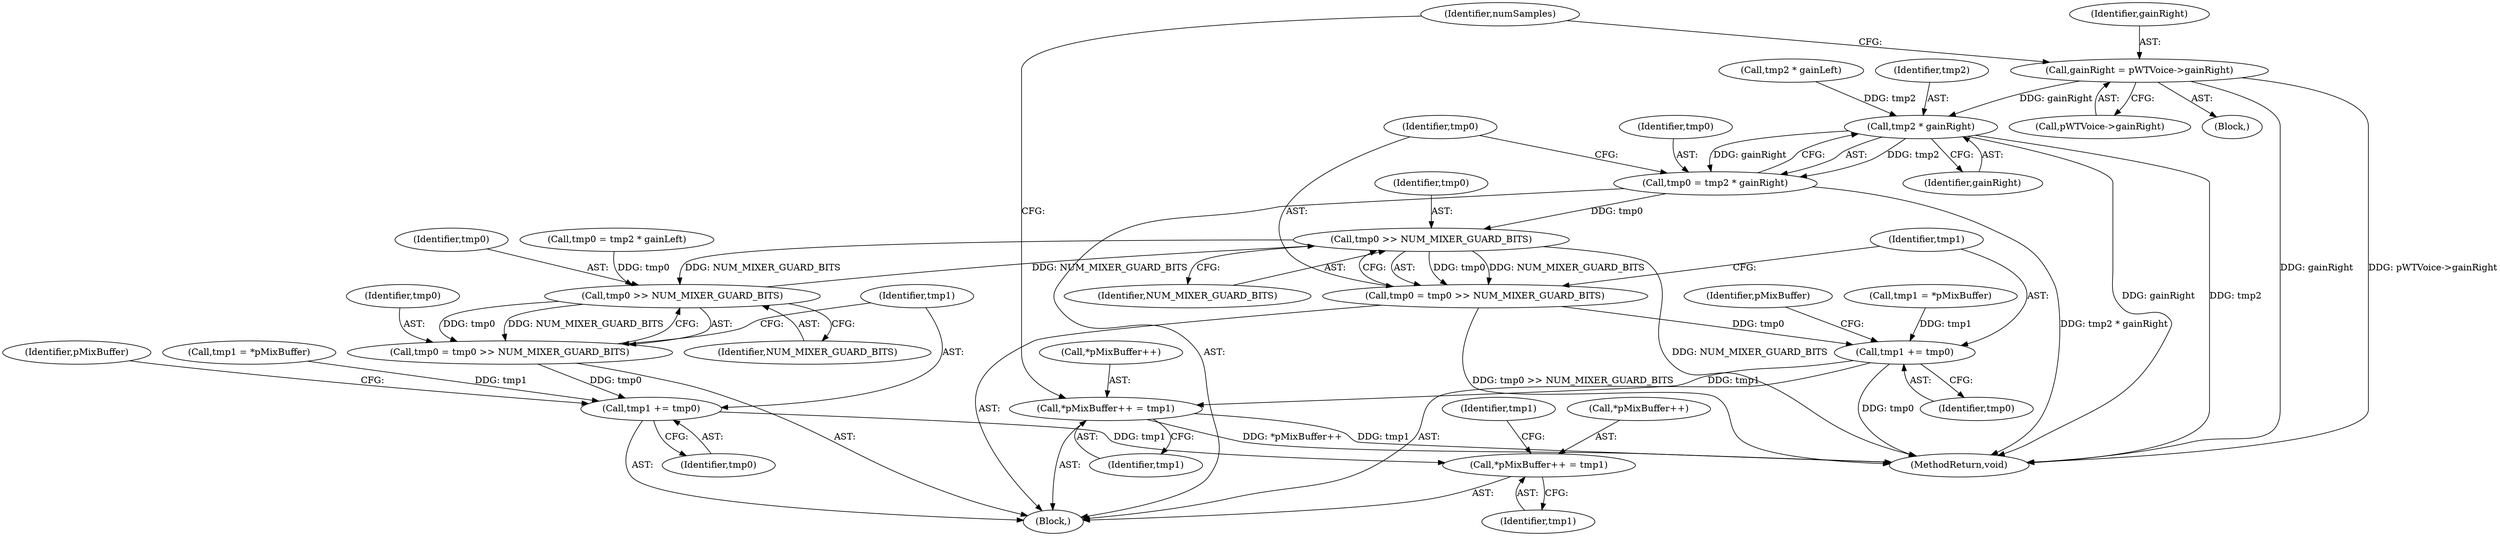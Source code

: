digraph "0_Android_24d7c408c52143bce7b49de82f3913fd8d1219cf_4@pointer" {
"1000190" [label="(Call,gainRight = pWTVoice->gainRight)"];
"1000248" [label="(Call,tmp2 * gainRight)"];
"1000246" [label="(Call,tmp0 = tmp2 * gainRight)"];
"1000253" [label="(Call,tmp0 >> NUM_MIXER_GUARD_BITS)"];
"1000231" [label="(Call,tmp0 >> NUM_MIXER_GUARD_BITS)"];
"1000229" [label="(Call,tmp0 = tmp0 >> NUM_MIXER_GUARD_BITS)"];
"1000234" [label="(Call,tmp1 += tmp0)"];
"1000237" [label="(Call,*pMixBuffer++ = tmp1)"];
"1000251" [label="(Call,tmp0 = tmp0 >> NUM_MIXER_GUARD_BITS)"];
"1000256" [label="(Call,tmp1 += tmp0)"];
"1000259" [label="(Call,*pMixBuffer++ = tmp1)"];
"1000192" [label="(Call,pWTVoice->gainRight)"];
"1000198" [label="(Block,)"];
"1000264" [label="(MethodReturn,void)"];
"1000255" [label="(Identifier,NUM_MIXER_GUARD_BITS)"];
"1000190" [label="(Call,gainRight = pWTVoice->gainRight)"];
"1000257" [label="(Identifier,tmp1)"];
"1000246" [label="(Call,tmp0 = tmp2 * gainRight)"];
"1000262" [label="(Identifier,pMixBuffer)"];
"1000256" [label="(Call,tmp1 += tmp0)"];
"1000234" [label="(Call,tmp1 += tmp0)"];
"1000197" [label="(Identifier,numSamples)"];
"1000238" [label="(Call,*pMixBuffer++)"];
"1000226" [label="(Call,tmp2 * gainLeft)"];
"1000240" [label="(Identifier,pMixBuffer)"];
"1000235" [label="(Identifier,tmp1)"];
"1000191" [label="(Identifier,gainRight)"];
"1000231" [label="(Call,tmp0 >> NUM_MIXER_GUARD_BITS)"];
"1000251" [label="(Call,tmp0 = tmp0 >> NUM_MIXER_GUARD_BITS)"];
"1000254" [label="(Identifier,tmp0)"];
"1000241" [label="(Identifier,tmp1)"];
"1000242" [label="(Call,tmp1 = *pMixBuffer)"];
"1000233" [label="(Identifier,NUM_MIXER_GUARD_BITS)"];
"1000259" [label="(Call,*pMixBuffer++ = tmp1)"];
"1000253" [label="(Call,tmp0 >> NUM_MIXER_GUARD_BITS)"];
"1000237" [label="(Call,*pMixBuffer++ = tmp1)"];
"1000252" [label="(Identifier,tmp0)"];
"1000250" [label="(Identifier,gainRight)"];
"1000230" [label="(Identifier,tmp0)"];
"1000247" [label="(Identifier,tmp0)"];
"1000229" [label="(Call,tmp0 = tmp0 >> NUM_MIXER_GUARD_BITS)"];
"1000120" [label="(Block,)"];
"1000263" [label="(Identifier,tmp1)"];
"1000224" [label="(Call,tmp0 = tmp2 * gainLeft)"];
"1000258" [label="(Identifier,tmp0)"];
"1000260" [label="(Call,*pMixBuffer++)"];
"1000232" [label="(Identifier,tmp0)"];
"1000248" [label="(Call,tmp2 * gainRight)"];
"1000220" [label="(Call,tmp1 = *pMixBuffer)"];
"1000249" [label="(Identifier,tmp2)"];
"1000236" [label="(Identifier,tmp0)"];
"1000243" [label="(Identifier,tmp1)"];
"1000190" -> "1000120"  [label="AST: "];
"1000190" -> "1000192"  [label="CFG: "];
"1000191" -> "1000190"  [label="AST: "];
"1000192" -> "1000190"  [label="AST: "];
"1000197" -> "1000190"  [label="CFG: "];
"1000190" -> "1000264"  [label="DDG: gainRight"];
"1000190" -> "1000264"  [label="DDG: pWTVoice->gainRight"];
"1000190" -> "1000248"  [label="DDG: gainRight"];
"1000248" -> "1000246"  [label="AST: "];
"1000248" -> "1000250"  [label="CFG: "];
"1000249" -> "1000248"  [label="AST: "];
"1000250" -> "1000248"  [label="AST: "];
"1000246" -> "1000248"  [label="CFG: "];
"1000248" -> "1000264"  [label="DDG: gainRight"];
"1000248" -> "1000264"  [label="DDG: tmp2"];
"1000248" -> "1000246"  [label="DDG: tmp2"];
"1000248" -> "1000246"  [label="DDG: gainRight"];
"1000226" -> "1000248"  [label="DDG: tmp2"];
"1000246" -> "1000198"  [label="AST: "];
"1000247" -> "1000246"  [label="AST: "];
"1000252" -> "1000246"  [label="CFG: "];
"1000246" -> "1000264"  [label="DDG: tmp2 * gainRight"];
"1000246" -> "1000253"  [label="DDG: tmp0"];
"1000253" -> "1000251"  [label="AST: "];
"1000253" -> "1000255"  [label="CFG: "];
"1000254" -> "1000253"  [label="AST: "];
"1000255" -> "1000253"  [label="AST: "];
"1000251" -> "1000253"  [label="CFG: "];
"1000253" -> "1000264"  [label="DDG: NUM_MIXER_GUARD_BITS"];
"1000253" -> "1000231"  [label="DDG: NUM_MIXER_GUARD_BITS"];
"1000253" -> "1000251"  [label="DDG: tmp0"];
"1000253" -> "1000251"  [label="DDG: NUM_MIXER_GUARD_BITS"];
"1000231" -> "1000253"  [label="DDG: NUM_MIXER_GUARD_BITS"];
"1000231" -> "1000229"  [label="AST: "];
"1000231" -> "1000233"  [label="CFG: "];
"1000232" -> "1000231"  [label="AST: "];
"1000233" -> "1000231"  [label="AST: "];
"1000229" -> "1000231"  [label="CFG: "];
"1000231" -> "1000229"  [label="DDG: tmp0"];
"1000231" -> "1000229"  [label="DDG: NUM_MIXER_GUARD_BITS"];
"1000224" -> "1000231"  [label="DDG: tmp0"];
"1000229" -> "1000198"  [label="AST: "];
"1000230" -> "1000229"  [label="AST: "];
"1000235" -> "1000229"  [label="CFG: "];
"1000229" -> "1000234"  [label="DDG: tmp0"];
"1000234" -> "1000198"  [label="AST: "];
"1000234" -> "1000236"  [label="CFG: "];
"1000235" -> "1000234"  [label="AST: "];
"1000236" -> "1000234"  [label="AST: "];
"1000240" -> "1000234"  [label="CFG: "];
"1000220" -> "1000234"  [label="DDG: tmp1"];
"1000234" -> "1000237"  [label="DDG: tmp1"];
"1000237" -> "1000198"  [label="AST: "];
"1000237" -> "1000241"  [label="CFG: "];
"1000238" -> "1000237"  [label="AST: "];
"1000241" -> "1000237"  [label="AST: "];
"1000243" -> "1000237"  [label="CFG: "];
"1000251" -> "1000198"  [label="AST: "];
"1000252" -> "1000251"  [label="AST: "];
"1000257" -> "1000251"  [label="CFG: "];
"1000251" -> "1000264"  [label="DDG: tmp0 >> NUM_MIXER_GUARD_BITS"];
"1000251" -> "1000256"  [label="DDG: tmp0"];
"1000256" -> "1000198"  [label="AST: "];
"1000256" -> "1000258"  [label="CFG: "];
"1000257" -> "1000256"  [label="AST: "];
"1000258" -> "1000256"  [label="AST: "];
"1000262" -> "1000256"  [label="CFG: "];
"1000256" -> "1000264"  [label="DDG: tmp0"];
"1000242" -> "1000256"  [label="DDG: tmp1"];
"1000256" -> "1000259"  [label="DDG: tmp1"];
"1000259" -> "1000198"  [label="AST: "];
"1000259" -> "1000263"  [label="CFG: "];
"1000260" -> "1000259"  [label="AST: "];
"1000263" -> "1000259"  [label="AST: "];
"1000197" -> "1000259"  [label="CFG: "];
"1000259" -> "1000264"  [label="DDG: *pMixBuffer++"];
"1000259" -> "1000264"  [label="DDG: tmp1"];
}
